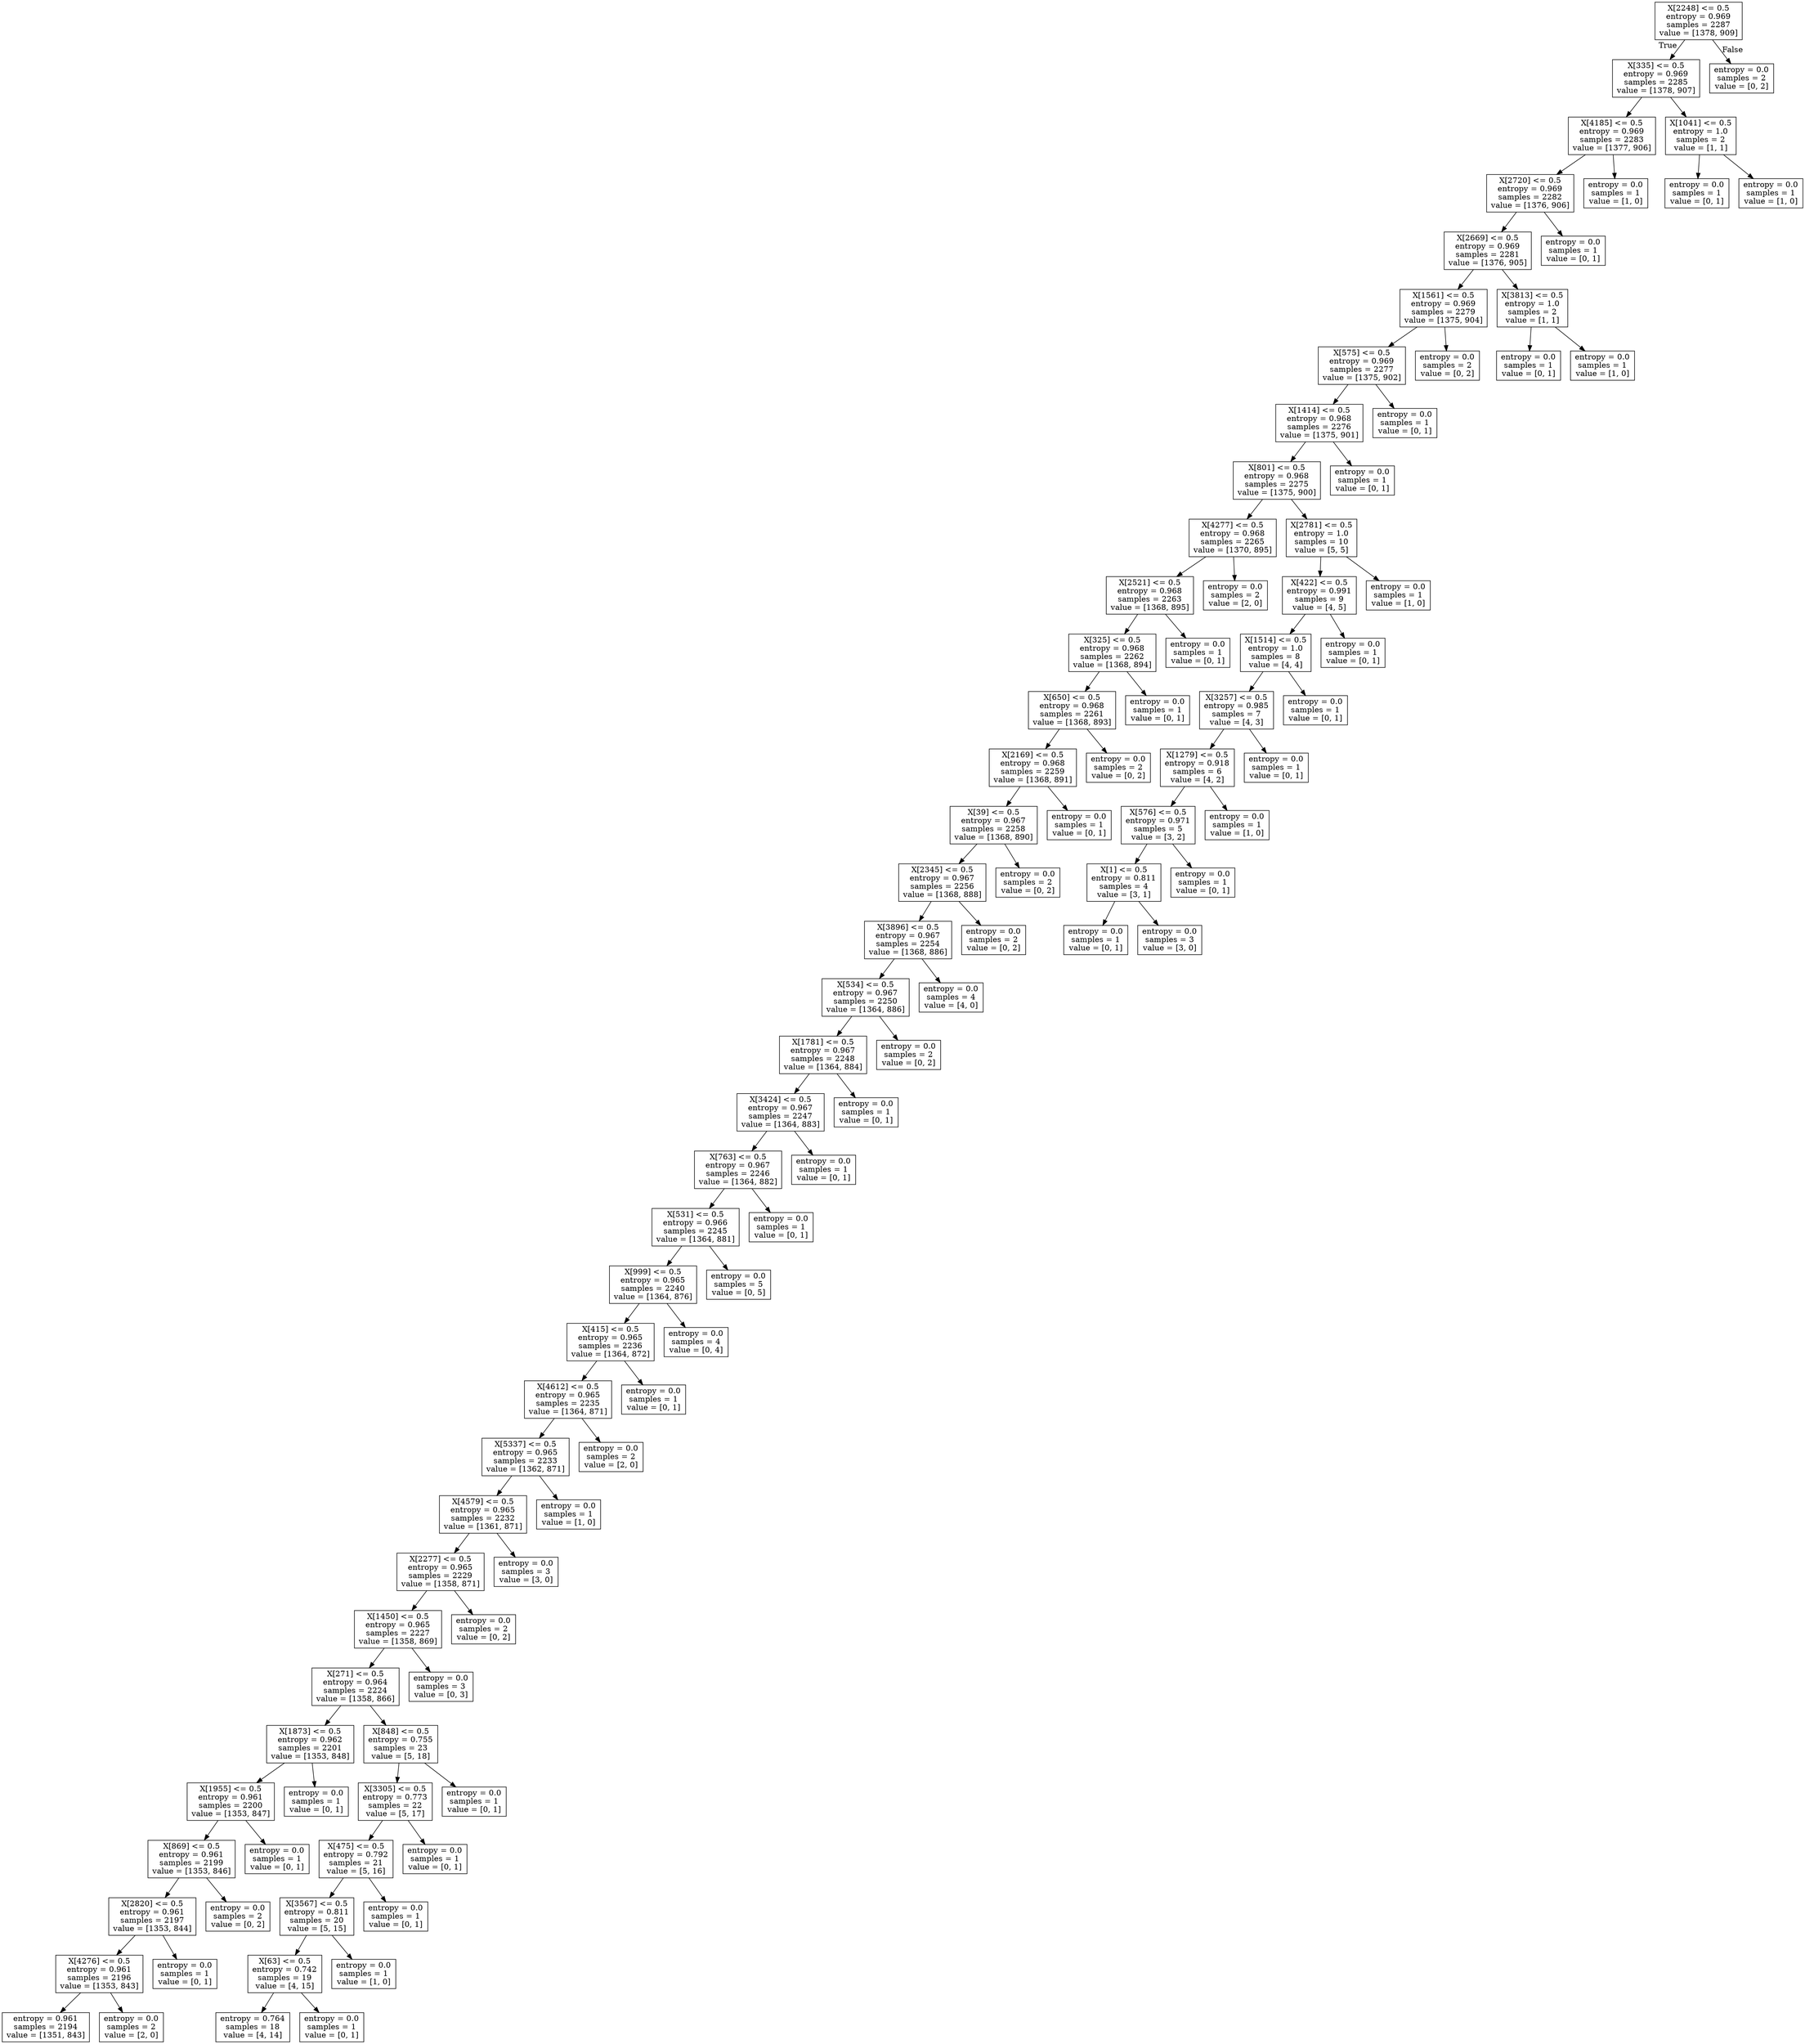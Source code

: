 digraph Tree {
node [shape=box] ;
0 [label="X[2248] <= 0.5\nentropy = 0.969\nsamples = 2287\nvalue = [1378, 909]"] ;
1 [label="X[335] <= 0.5\nentropy = 0.969\nsamples = 2285\nvalue = [1378, 907]"] ;
0 -> 1 [labeldistance=2.5, labelangle=45, headlabel="True"] ;
2 [label="X[4185] <= 0.5\nentropy = 0.969\nsamples = 2283\nvalue = [1377, 906]"] ;
1 -> 2 ;
3 [label="X[2720] <= 0.5\nentropy = 0.969\nsamples = 2282\nvalue = [1376, 906]"] ;
2 -> 3 ;
4 [label="X[2669] <= 0.5\nentropy = 0.969\nsamples = 2281\nvalue = [1376, 905]"] ;
3 -> 4 ;
5 [label="X[1561] <= 0.5\nentropy = 0.969\nsamples = 2279\nvalue = [1375, 904]"] ;
4 -> 5 ;
6 [label="X[575] <= 0.5\nentropy = 0.969\nsamples = 2277\nvalue = [1375, 902]"] ;
5 -> 6 ;
7 [label="X[1414] <= 0.5\nentropy = 0.968\nsamples = 2276\nvalue = [1375, 901]"] ;
6 -> 7 ;
8 [label="X[801] <= 0.5\nentropy = 0.968\nsamples = 2275\nvalue = [1375, 900]"] ;
7 -> 8 ;
9 [label="X[4277] <= 0.5\nentropy = 0.968\nsamples = 2265\nvalue = [1370, 895]"] ;
8 -> 9 ;
10 [label="X[2521] <= 0.5\nentropy = 0.968\nsamples = 2263\nvalue = [1368, 895]"] ;
9 -> 10 ;
11 [label="X[325] <= 0.5\nentropy = 0.968\nsamples = 2262\nvalue = [1368, 894]"] ;
10 -> 11 ;
12 [label="X[650] <= 0.5\nentropy = 0.968\nsamples = 2261\nvalue = [1368, 893]"] ;
11 -> 12 ;
13 [label="X[2169] <= 0.5\nentropy = 0.968\nsamples = 2259\nvalue = [1368, 891]"] ;
12 -> 13 ;
14 [label="X[39] <= 0.5\nentropy = 0.967\nsamples = 2258\nvalue = [1368, 890]"] ;
13 -> 14 ;
15 [label="X[2345] <= 0.5\nentropy = 0.967\nsamples = 2256\nvalue = [1368, 888]"] ;
14 -> 15 ;
16 [label="X[3896] <= 0.5\nentropy = 0.967\nsamples = 2254\nvalue = [1368, 886]"] ;
15 -> 16 ;
17 [label="X[534] <= 0.5\nentropy = 0.967\nsamples = 2250\nvalue = [1364, 886]"] ;
16 -> 17 ;
18 [label="X[1781] <= 0.5\nentropy = 0.967\nsamples = 2248\nvalue = [1364, 884]"] ;
17 -> 18 ;
19 [label="X[3424] <= 0.5\nentropy = 0.967\nsamples = 2247\nvalue = [1364, 883]"] ;
18 -> 19 ;
20 [label="X[763] <= 0.5\nentropy = 0.967\nsamples = 2246\nvalue = [1364, 882]"] ;
19 -> 20 ;
21 [label="X[531] <= 0.5\nentropy = 0.966\nsamples = 2245\nvalue = [1364, 881]"] ;
20 -> 21 ;
22 [label="X[999] <= 0.5\nentropy = 0.965\nsamples = 2240\nvalue = [1364, 876]"] ;
21 -> 22 ;
23 [label="X[415] <= 0.5\nentropy = 0.965\nsamples = 2236\nvalue = [1364, 872]"] ;
22 -> 23 ;
24 [label="X[4612] <= 0.5\nentropy = 0.965\nsamples = 2235\nvalue = [1364, 871]"] ;
23 -> 24 ;
25 [label="X[5337] <= 0.5\nentropy = 0.965\nsamples = 2233\nvalue = [1362, 871]"] ;
24 -> 25 ;
26 [label="X[4579] <= 0.5\nentropy = 0.965\nsamples = 2232\nvalue = [1361, 871]"] ;
25 -> 26 ;
27 [label="X[2277] <= 0.5\nentropy = 0.965\nsamples = 2229\nvalue = [1358, 871]"] ;
26 -> 27 ;
28 [label="X[1450] <= 0.5\nentropy = 0.965\nsamples = 2227\nvalue = [1358, 869]"] ;
27 -> 28 ;
29 [label="X[271] <= 0.5\nentropy = 0.964\nsamples = 2224\nvalue = [1358, 866]"] ;
28 -> 29 ;
30 [label="X[1873] <= 0.5\nentropy = 0.962\nsamples = 2201\nvalue = [1353, 848]"] ;
29 -> 30 ;
31 [label="X[1955] <= 0.5\nentropy = 0.961\nsamples = 2200\nvalue = [1353, 847]"] ;
30 -> 31 ;
32 [label="X[869] <= 0.5\nentropy = 0.961\nsamples = 2199\nvalue = [1353, 846]"] ;
31 -> 32 ;
33 [label="X[2820] <= 0.5\nentropy = 0.961\nsamples = 2197\nvalue = [1353, 844]"] ;
32 -> 33 ;
34 [label="X[4276] <= 0.5\nentropy = 0.961\nsamples = 2196\nvalue = [1353, 843]"] ;
33 -> 34 ;
35 [label="entropy = 0.961\nsamples = 2194\nvalue = [1351, 843]"] ;
34 -> 35 ;
36 [label="entropy = 0.0\nsamples = 2\nvalue = [2, 0]"] ;
34 -> 36 ;
37 [label="entropy = 0.0\nsamples = 1\nvalue = [0, 1]"] ;
33 -> 37 ;
38 [label="entropy = 0.0\nsamples = 2\nvalue = [0, 2]"] ;
32 -> 38 ;
39 [label="entropy = 0.0\nsamples = 1\nvalue = [0, 1]"] ;
31 -> 39 ;
40 [label="entropy = 0.0\nsamples = 1\nvalue = [0, 1]"] ;
30 -> 40 ;
41 [label="X[848] <= 0.5\nentropy = 0.755\nsamples = 23\nvalue = [5, 18]"] ;
29 -> 41 ;
42 [label="X[3305] <= 0.5\nentropy = 0.773\nsamples = 22\nvalue = [5, 17]"] ;
41 -> 42 ;
43 [label="X[475] <= 0.5\nentropy = 0.792\nsamples = 21\nvalue = [5, 16]"] ;
42 -> 43 ;
44 [label="X[3567] <= 0.5\nentropy = 0.811\nsamples = 20\nvalue = [5, 15]"] ;
43 -> 44 ;
45 [label="X[63] <= 0.5\nentropy = 0.742\nsamples = 19\nvalue = [4, 15]"] ;
44 -> 45 ;
46 [label="entropy = 0.764\nsamples = 18\nvalue = [4, 14]"] ;
45 -> 46 ;
47 [label="entropy = 0.0\nsamples = 1\nvalue = [0, 1]"] ;
45 -> 47 ;
48 [label="entropy = 0.0\nsamples = 1\nvalue = [1, 0]"] ;
44 -> 48 ;
49 [label="entropy = 0.0\nsamples = 1\nvalue = [0, 1]"] ;
43 -> 49 ;
50 [label="entropy = 0.0\nsamples = 1\nvalue = [0, 1]"] ;
42 -> 50 ;
51 [label="entropy = 0.0\nsamples = 1\nvalue = [0, 1]"] ;
41 -> 51 ;
52 [label="entropy = 0.0\nsamples = 3\nvalue = [0, 3]"] ;
28 -> 52 ;
53 [label="entropy = 0.0\nsamples = 2\nvalue = [0, 2]"] ;
27 -> 53 ;
54 [label="entropy = 0.0\nsamples = 3\nvalue = [3, 0]"] ;
26 -> 54 ;
55 [label="entropy = 0.0\nsamples = 1\nvalue = [1, 0]"] ;
25 -> 55 ;
56 [label="entropy = 0.0\nsamples = 2\nvalue = [2, 0]"] ;
24 -> 56 ;
57 [label="entropy = 0.0\nsamples = 1\nvalue = [0, 1]"] ;
23 -> 57 ;
58 [label="entropy = 0.0\nsamples = 4\nvalue = [0, 4]"] ;
22 -> 58 ;
59 [label="entropy = 0.0\nsamples = 5\nvalue = [0, 5]"] ;
21 -> 59 ;
60 [label="entropy = 0.0\nsamples = 1\nvalue = [0, 1]"] ;
20 -> 60 ;
61 [label="entropy = 0.0\nsamples = 1\nvalue = [0, 1]"] ;
19 -> 61 ;
62 [label="entropy = 0.0\nsamples = 1\nvalue = [0, 1]"] ;
18 -> 62 ;
63 [label="entropy = 0.0\nsamples = 2\nvalue = [0, 2]"] ;
17 -> 63 ;
64 [label="entropy = 0.0\nsamples = 4\nvalue = [4, 0]"] ;
16 -> 64 ;
65 [label="entropy = 0.0\nsamples = 2\nvalue = [0, 2]"] ;
15 -> 65 ;
66 [label="entropy = 0.0\nsamples = 2\nvalue = [0, 2]"] ;
14 -> 66 ;
67 [label="entropy = 0.0\nsamples = 1\nvalue = [0, 1]"] ;
13 -> 67 ;
68 [label="entropy = 0.0\nsamples = 2\nvalue = [0, 2]"] ;
12 -> 68 ;
69 [label="entropy = 0.0\nsamples = 1\nvalue = [0, 1]"] ;
11 -> 69 ;
70 [label="entropy = 0.0\nsamples = 1\nvalue = [0, 1]"] ;
10 -> 70 ;
71 [label="entropy = 0.0\nsamples = 2\nvalue = [2, 0]"] ;
9 -> 71 ;
72 [label="X[2781] <= 0.5\nentropy = 1.0\nsamples = 10\nvalue = [5, 5]"] ;
8 -> 72 ;
73 [label="X[422] <= 0.5\nentropy = 0.991\nsamples = 9\nvalue = [4, 5]"] ;
72 -> 73 ;
74 [label="X[1514] <= 0.5\nentropy = 1.0\nsamples = 8\nvalue = [4, 4]"] ;
73 -> 74 ;
75 [label="X[3257] <= 0.5\nentropy = 0.985\nsamples = 7\nvalue = [4, 3]"] ;
74 -> 75 ;
76 [label="X[1279] <= 0.5\nentropy = 0.918\nsamples = 6\nvalue = [4, 2]"] ;
75 -> 76 ;
77 [label="X[576] <= 0.5\nentropy = 0.971\nsamples = 5\nvalue = [3, 2]"] ;
76 -> 77 ;
78 [label="X[1] <= 0.5\nentropy = 0.811\nsamples = 4\nvalue = [3, 1]"] ;
77 -> 78 ;
79 [label="entropy = 0.0\nsamples = 1\nvalue = [0, 1]"] ;
78 -> 79 ;
80 [label="entropy = 0.0\nsamples = 3\nvalue = [3, 0]"] ;
78 -> 80 ;
81 [label="entropy = 0.0\nsamples = 1\nvalue = [0, 1]"] ;
77 -> 81 ;
82 [label="entropy = 0.0\nsamples = 1\nvalue = [1, 0]"] ;
76 -> 82 ;
83 [label="entropy = 0.0\nsamples = 1\nvalue = [0, 1]"] ;
75 -> 83 ;
84 [label="entropy = 0.0\nsamples = 1\nvalue = [0, 1]"] ;
74 -> 84 ;
85 [label="entropy = 0.0\nsamples = 1\nvalue = [0, 1]"] ;
73 -> 85 ;
86 [label="entropy = 0.0\nsamples = 1\nvalue = [1, 0]"] ;
72 -> 86 ;
87 [label="entropy = 0.0\nsamples = 1\nvalue = [0, 1]"] ;
7 -> 87 ;
88 [label="entropy = 0.0\nsamples = 1\nvalue = [0, 1]"] ;
6 -> 88 ;
89 [label="entropy = 0.0\nsamples = 2\nvalue = [0, 2]"] ;
5 -> 89 ;
90 [label="X[3813] <= 0.5\nentropy = 1.0\nsamples = 2\nvalue = [1, 1]"] ;
4 -> 90 ;
91 [label="entropy = 0.0\nsamples = 1\nvalue = [0, 1]"] ;
90 -> 91 ;
92 [label="entropy = 0.0\nsamples = 1\nvalue = [1, 0]"] ;
90 -> 92 ;
93 [label="entropy = 0.0\nsamples = 1\nvalue = [0, 1]"] ;
3 -> 93 ;
94 [label="entropy = 0.0\nsamples = 1\nvalue = [1, 0]"] ;
2 -> 94 ;
95 [label="X[1041] <= 0.5\nentropy = 1.0\nsamples = 2\nvalue = [1, 1]"] ;
1 -> 95 ;
96 [label="entropy = 0.0\nsamples = 1\nvalue = [0, 1]"] ;
95 -> 96 ;
97 [label="entropy = 0.0\nsamples = 1\nvalue = [1, 0]"] ;
95 -> 97 ;
98 [label="entropy = 0.0\nsamples = 2\nvalue = [0, 2]"] ;
0 -> 98 [labeldistance=2.5, labelangle=-45, headlabel="False"] ;
}